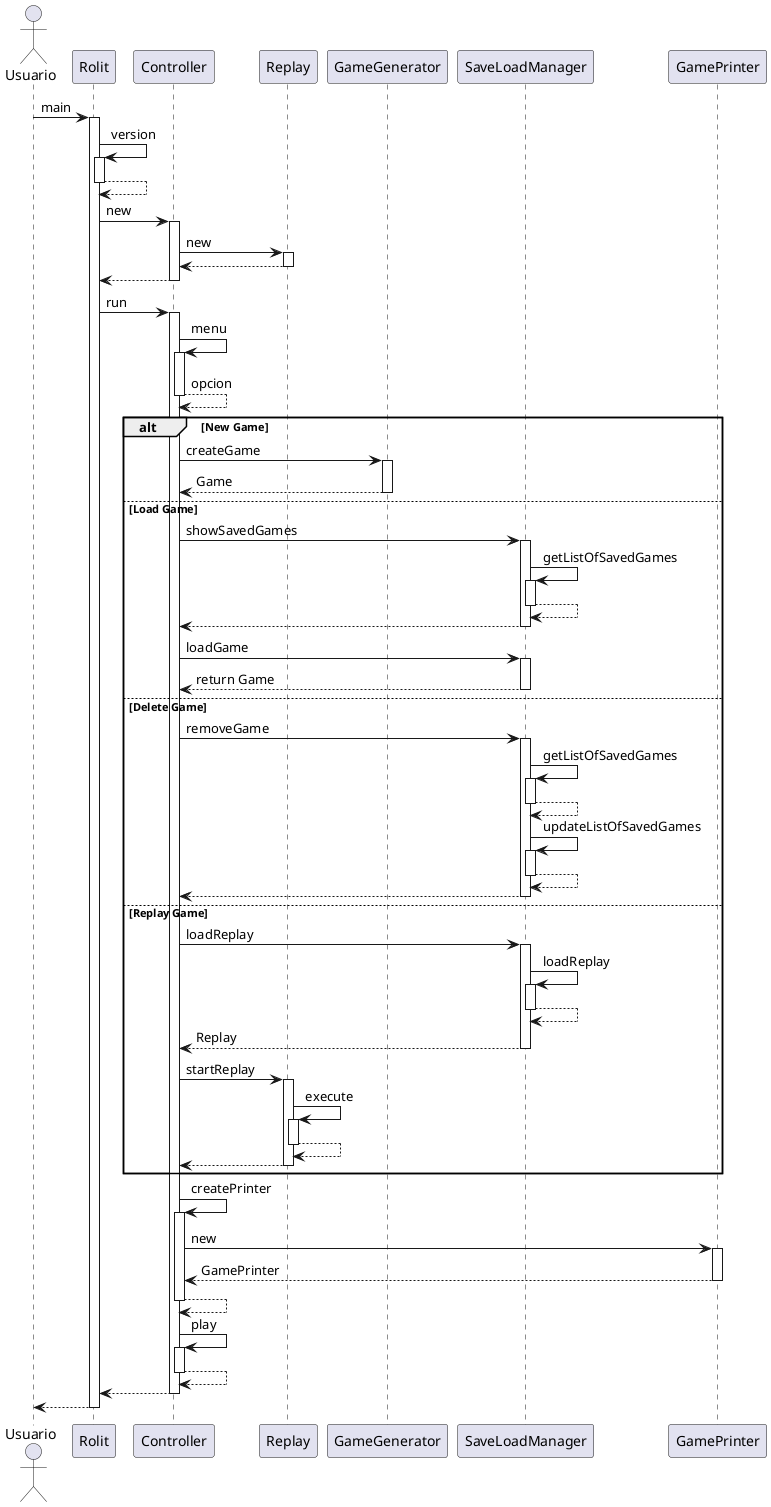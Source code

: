 @startuml
actor Usuario
Usuario -> Rolit : main
activate Rolit
Rolit -> Rolit : version
activate Rolit
Rolit --> Rolit
deactivate Rolit
Rolit -> Controller : new
activate Controller
Controller -> Replay : new
activate Replay
Replay --> Controller
deactivate Replay
Controller --> Rolit
deactivate Controller
Rolit -> Controller : run

activate Controller
Controller -> Controller : menu
activate Controller
Controller --> Controller : opcion
deactivate Controller

alt New Game

Controller -> GameGenerator : createGame
activate GameGenerator
GameGenerator --> Controller : Game
deactivate GameGenerator

else Load Game

Controller -> SaveLoadManager : showSavedGames
activate SaveLoadManager
SaveLoadManager -> SaveLoadManager : getListOfSavedGames
activate SaveLoadManager
SaveLoadManager --> SaveLoadManager
deactivate SaveLoadManager
SaveLoadManager --> Controller
deactivate SaveLoadManager
Controller -> SaveLoadManager : loadGame
activate SaveLoadManager
SaveLoadManager --> Controller : return Game
deactivate SaveLoadManager

else Delete Game

Controller -> SaveLoadManager : removeGame
activate SaveLoadManager
SaveLoadManager -> SaveLoadManager : getListOfSavedGames
activate SaveLoadManager
SaveLoadManager --> SaveLoadManager
deactivate SaveLoadManager
SaveLoadManager -> SaveLoadManager : updateListOfSavedGames
activate SaveLoadManager
SaveLoadManager --> SaveLoadManager
deactivate SaveLoadManager
SaveLoadManager --> Controller
deactivate SaveLoadManager

else Replay Game

Controller -> SaveLoadManager : loadReplay
activate SaveLoadManager
SaveLoadManager -> SaveLoadManager : loadReplay
activate SaveLoadManager
SaveLoadManager --> SaveLoadManager
deactivate SaveLoadManager
SaveLoadManager --> Controller : Replay
deactivate SaveLoadManager
Controller -> Replay : startReplay
activate Replay
Replay -> Replay : execute
activate Replay
Replay --> Replay
deactivate Replay
Replay --> Controller
deactivate Replay

end

Controller -> Controller : createPrinter
activate Controller
Controller -> GamePrinter : new
activate GamePrinter
GamePrinter --> Controller : GamePrinter
deactivate GamePrinter
Controller --> Controller
deactivate Controller
Controller -> Controller : play
activate Controller
Controller --> Controller
deactivate Controller
Controller --> Rolit
deactivate Controller
return
@enduml